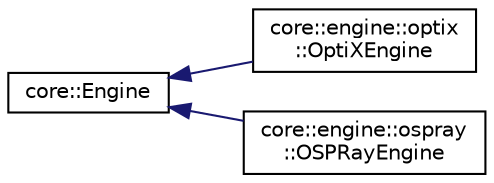 digraph "Graphical Class Hierarchy"
{
 // LATEX_PDF_SIZE
  edge [fontname="Helvetica",fontsize="10",labelfontname="Helvetica",labelfontsize="10"];
  node [fontname="Helvetica",fontsize="10",shape=record];
  rankdir="LR";
  Node0 [label="core::Engine",height=0.2,width=0.4,color="black", fillcolor="white", style="filled",URL="$d8/dab/classcore_1_1Engine.html",tooltip="Provides an abstract implementation of a ray-tracing engine."];
  Node0 -> Node1 [dir="back",color="midnightblue",fontsize="10",style="solid",fontname="Helvetica"];
  Node1 [label="core::engine::optix\l::OptiXEngine",height=0.2,width=0.4,color="black", fillcolor="white", style="filled",URL="$d7/d7f/classcore_1_1engine_1_1optix_1_1OptiXEngine.html",tooltip=" "];
  Node0 -> Node2 [dir="back",color="midnightblue",fontsize="10",style="solid",fontname="Helvetica"];
  Node2 [label="core::engine::ospray\l::OSPRayEngine",height=0.2,width=0.4,color="black", fillcolor="white", style="filled",URL="$d3/d21/classcore_1_1engine_1_1ospray_1_1OSPRayEngine.html",tooltip=" "];
}
